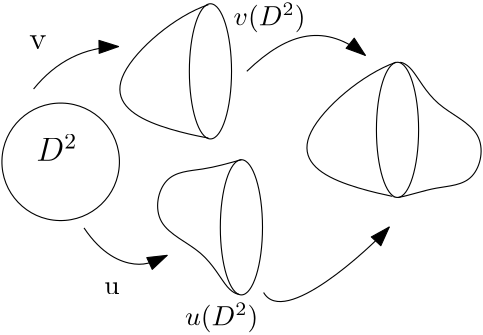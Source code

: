 <?xml version="1.0"?>
<!DOCTYPE ipe SYSTEM "ipe.dtd">
<ipe version="70206" creator="Ipe 7.2.7">
<info created="D:20180125232403" modified="D:20180125232403"/>
<ipestyle name="basic">
<symbol name="arrow/arc(spx)">
<path stroke="sym-stroke" fill="sym-stroke" pen="sym-pen">
0 0 m
-1 0.333 l
-1 -0.333 l
h
</path>
</symbol>
<symbol name="arrow/farc(spx)">
<path stroke="sym-stroke" fill="white" pen="sym-pen">
0 0 m
-1 0.333 l
-1 -0.333 l
h
</path>
</symbol>
<symbol name="arrow/ptarc(spx)">
<path stroke="sym-stroke" fill="sym-stroke" pen="sym-pen">
0 0 m
-1 0.333 l
-0.8 0 l
-1 -0.333 l
h
</path>
</symbol>
<symbol name="arrow/fptarc(spx)">
<path stroke="sym-stroke" fill="white" pen="sym-pen">
0 0 m
-1 0.333 l
-0.8 0 l
-1 -0.333 l
h
</path>
</symbol>
<symbol name="mark/circle(sx)" transformations="translations">
<path fill="sym-stroke">
0.6 0 0 0.6 0 0 e
0.4 0 0 0.4 0 0 e
</path>
</symbol>
<symbol name="mark/disk(sx)" transformations="translations">
<path fill="sym-stroke">
0.6 0 0 0.6 0 0 e
</path>
</symbol>
<symbol name="mark/fdisk(sfx)" transformations="translations">
<group>
<path fill="sym-fill">
0.5 0 0 0.5 0 0 e
</path>
<path fill="sym-stroke" fillrule="eofill">
0.6 0 0 0.6 0 0 e
0.4 0 0 0.4 0 0 e
</path>
</group>
</symbol>
<symbol name="mark/box(sx)" transformations="translations">
<path fill="sym-stroke" fillrule="eofill">
-0.6 -0.6 m
0.6 -0.6 l
0.6 0.6 l
-0.6 0.6 l
h
-0.4 -0.4 m
0.4 -0.4 l
0.4 0.4 l
-0.4 0.4 l
h
</path>
</symbol>
<symbol name="mark/square(sx)" transformations="translations">
<path fill="sym-stroke">
-0.6 -0.6 m
0.6 -0.6 l
0.6 0.6 l
-0.6 0.6 l
h
</path>
</symbol>
<symbol name="mark/fsquare(sfx)" transformations="translations">
<group>
<path fill="sym-fill">
-0.5 -0.5 m
0.5 -0.5 l
0.5 0.5 l
-0.5 0.5 l
h
</path>
<path fill="sym-stroke" fillrule="eofill">
-0.6 -0.6 m
0.6 -0.6 l
0.6 0.6 l
-0.6 0.6 l
h
-0.4 -0.4 m
0.4 -0.4 l
0.4 0.4 l
-0.4 0.4 l
h
</path>
</group>
</symbol>
<symbol name="mark/cross(sx)" transformations="translations">
<group>
<path fill="sym-stroke">
-0.43 -0.57 m
0.57 0.43 l
0.43 0.57 l
-0.57 -0.43 l
h
</path>
<path fill="sym-stroke">
-0.43 0.57 m
0.57 -0.43 l
0.43 -0.57 l
-0.57 0.43 l
h
</path>
</group>
</symbol>
<symbol name="arrow/fnormal(spx)">
<path stroke="sym-stroke" fill="white" pen="sym-pen">
0 0 m
-1 0.333 l
-1 -0.333 l
h
</path>
</symbol>
<symbol name="arrow/pointed(spx)">
<path stroke="sym-stroke" fill="sym-stroke" pen="sym-pen">
0 0 m
-1 0.333 l
-0.8 0 l
-1 -0.333 l
h
</path>
</symbol>
<symbol name="arrow/fpointed(spx)">
<path stroke="sym-stroke" fill="white" pen="sym-pen">
0 0 m
-1 0.333 l
-0.8 0 l
-1 -0.333 l
h
</path>
</symbol>
<symbol name="arrow/linear(spx)">
<path stroke="sym-stroke" pen="sym-pen">
-1 0.333 m
0 0 l
-1 -0.333 l
</path>
</symbol>
<symbol name="arrow/fdouble(spx)">
<path stroke="sym-stroke" fill="white" pen="sym-pen">
0 0 m
-1 0.333 l
-1 -0.333 l
h
-1 0 m
-2 0.333 l
-2 -0.333 l
h
</path>
</symbol>
<symbol name="arrow/double(spx)">
<path stroke="sym-stroke" fill="sym-stroke" pen="sym-pen">
0 0 m
-1 0.333 l
-1 -0.333 l
h
-1 0 m
-2 0.333 l
-2 -0.333 l
h
</path>
</symbol>
<pen name="heavier" value="0.8"/>
<pen name="fat" value="1.2"/>
<pen name="ultrafat" value="2"/>
<symbolsize name="large" value="5"/>
<symbolsize name="small" value="2"/>
<symbolsize name="tiny" value="1.1"/>
<arrowsize name="large" value="10"/>
<arrowsize name="small" value="5"/>
<arrowsize name="tiny" value="3"/>
<color name="red" value="1 0 0"/>
<color name="green" value="0 1 0"/>
<color name="blue" value="0 0 1"/>
<color name="yellow" value="1 1 0"/>
<color name="orange" value="1 0.647 0"/>
<color name="gold" value="1 0.843 0"/>
<color name="purple" value="0.627 0.125 0.941"/>
<color name="gray" value="0.745"/>
<color name="brown" value="0.647 0.165 0.165"/>
<color name="navy" value="0 0 0.502"/>
<color name="pink" value="1 0.753 0.796"/>
<color name="seagreen" value="0.18 0.545 0.341"/>
<color name="turquoise" value="0.251 0.878 0.816"/>
<color name="violet" value="0.933 0.51 0.933"/>
<color name="darkblue" value="0 0 0.545"/>
<color name="darkcyan" value="0 0.545 0.545"/>
<color name="darkgray" value="0.663"/>
<color name="darkgreen" value="0 0.392 0"/>
<color name="darkmagenta" value="0.545 0 0.545"/>
<color name="darkorange" value="1 0.549 0"/>
<color name="darkred" value="0.545 0 0"/>
<color name="lightblue" value="0.678 0.847 0.902"/>
<color name="lightcyan" value="0.878 1 1"/>
<color name="lightgray" value="0.827"/>
<color name="lightgreen" value="0.565 0.933 0.565"/>
<color name="lightyellow" value="1 1 0.878"/>
<dashstyle name="dashed" value="[4] 0"/>
<dashstyle name="dotted" value="[1 3] 0"/>
<dashstyle name="dash dotted" value="[4 2 1 2] 0"/>
<dashstyle name="dash dot dotted" value="[4 2 1 2 1 2] 0"/>
<textsize name="large" value="\large"/>
<textsize name="Large" value="\Large"/>
<textsize name="LARGE" value="\LARGE"/>
<textsize name="huge" value="\huge"/>
<textsize name="Huge" value="\Huge"/>
<textsize name="small" value="\small"/>
<textsize name="footnote" value="\footnotesize"/>
<textsize name="tiny" value="\tiny"/>
<textstyle name="center" begin="\begin{center}" end="\end{center}"/>
<textstyle name="itemize" begin="\begin{itemize}" end="\end{itemize}"/>
<textstyle name="item" begin="\begin{itemize}\item{}" end="\end{itemize}"/>
<gridsize name="4 pts" value="4"/>
<gridsize name="8 pts (~3 mm)" value="8"/>
<gridsize name="16 pts (~6 mm)" value="16"/>
<gridsize name="32 pts (~12 mm)" value="32"/>
<gridsize name="10 pts (~3.5 mm)" value="10"/>
<gridsize name="20 pts (~7 mm)" value="20"/>
<gridsize name="14 pts (~5 mm)" value="14"/>
<gridsize name="28 pts (~10 mm)" value="28"/>
<gridsize name="56 pts (~20 mm)" value="56"/>
<anglesize name="90 deg" value="90"/>
<anglesize name="60 deg" value="60"/>
<anglesize name="45 deg" value="45"/>
<anglesize name="30 deg" value="30"/>
<anglesize name="22.5 deg" value="22.5"/>
<opacity name="10%" value="0.1"/>
<opacity name="30%" value="0.3"/>
<opacity name="50%" value="0.5"/>
<opacity name="75%" value="0.75"/>
<tiling name="falling" angle="-60" step="4" width="1"/>
<tiling name="rising" angle="30" step="4" width="1"/>
</ipestyle>
<page>
<layer name="alpha"/>
<view layers="alpha" active="alpha"/>
<path layer="alpha" matrix="1 0 0 1 -46.1839 12.7404" stroke="black">
21.143 -0.541044 0.541044 21.143 198.436 766.651 e
</path>
<path matrix="0.312072 0 0 1 126.279 7.96275" stroke="black">
24.3311 0 0 24.3311 256 804 e
</path>
<path matrix="1 0 0 1 -66.5686 7.96275" stroke="black">
272 828 m
260 824
232 800
248 784
272 780
272 780 c
</path>
<path matrix="0.312072 0 0 1 137.427 -48.1863" stroke="black">
24.3311 0 0 24.3311 256 804 e
</path>
<path matrix="1 0 0 1 -55.4207 39.8137" stroke="black">
272.747 740.339 m
268.001 739.047
258.951 736.391
244 736
240 716
260 708
268 692
271.984 691.78
272 692 c
</path>
<path matrix="1 0 0 1 -34.3991 33.125" stroke="black">
308.112 733.408 m
312.782 734.322
321.567 737.532
336.519 737.849
340.619 757.829
320.659 765.928
312.738 781.968
308.755 782.208
308.738 781.988 c
</path>
<path matrix="0.312072 0 0 1 193.625 -13.1016" stroke="black">
24.3311 0 0 24.3311 256 804 e
</path>
<path matrix="1 0 0 1 -34.3991 33.125" stroke="black">
307.357 782.124 m
295.176 777.773
267.176 753.773
283.176 737.773
307.858 733.56
307.757 733.459 c
</path>
<text matrix="1 0 0 1 -32.488 -20.0661" transformations="translations" pos="200.469 751.777" stroke="black" type="label" width="5.535" height="4.289" depth="0" valign="baseline">u</text>
<path matrix="1 0 0 1 -32.1695 0" stroke="black" arrow="normal/normal">
192.824 755.6 m
199.195 746.044
212.891 740.311
218.624 743.815
222.764 745.726 c
</path>
<path matrix="1 0 0 1 -32.1695 0" stroke="black" arrow="normal/normal">
174.669 805.606 m
186.773 820.576
205.246 820.894 c
</path>
<path matrix="1 0 0 1 -32.1695 0" stroke="black" arrow="normal/normal">
251.43 811.976 m
266.719 826.627
279.778 829.175
294.111 817.709 c
</path>
<path matrix="1 0 0 1 -32.1695 0" stroke="black" arrow="normal/normal">
257.482 732.348 m
264.808 719.608
295.066 747.637
302.71 755.918 c
</path>
<text matrix="1 0 0 1 -32.1695 0" transformations="translations" pos="175.625 779.806" stroke="black" type="label" width="14.777" height="9.475" depth="0" valign="baseline" size="large" style="math">D^{2}</text>
<text matrix="1 0 0 1 -21.9772 -6.68871" transformations="translations" pos="162.885 826.627" stroke="black" type="label" width="6.178" height="5.147" depth="0" valign="baseline" size="large">v</text>
<text matrix="1 0 0 1 -3.50361 12.7404" transformations="translations" pos="217.987 815.798" stroke="black" type="label" width="25.93" height="8.11" depth="2.49" valign="baseline" style="math">v(D^{2})</text>
<text matrix="1 0 0 1 -7.00722 19.7476" transformations="translations" pos="203.972 700.816" stroke="black" type="label" width="26.446" height="8.11" depth="2.49" valign="baseline" style="math">u(D^{2})</text>
</page>
</ipe>

